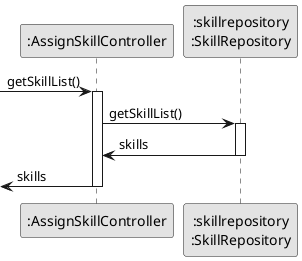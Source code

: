 @startuml
skinparam monochrome true
skinparam packageStyle rectangle
skinparam shadowing false

participant ":AssignSkillController" as CTRL
participant ":skillrepository\n:SkillRepository" as SR

        -> CTRL: getSkillList()
        activate CTRL

        CTRL -> SR: getSkillList()
        activate SR

        SR -> CTRL: skills
        deactivate SR

        <- CTRL: skills
        deactivate CTRL


@enduml